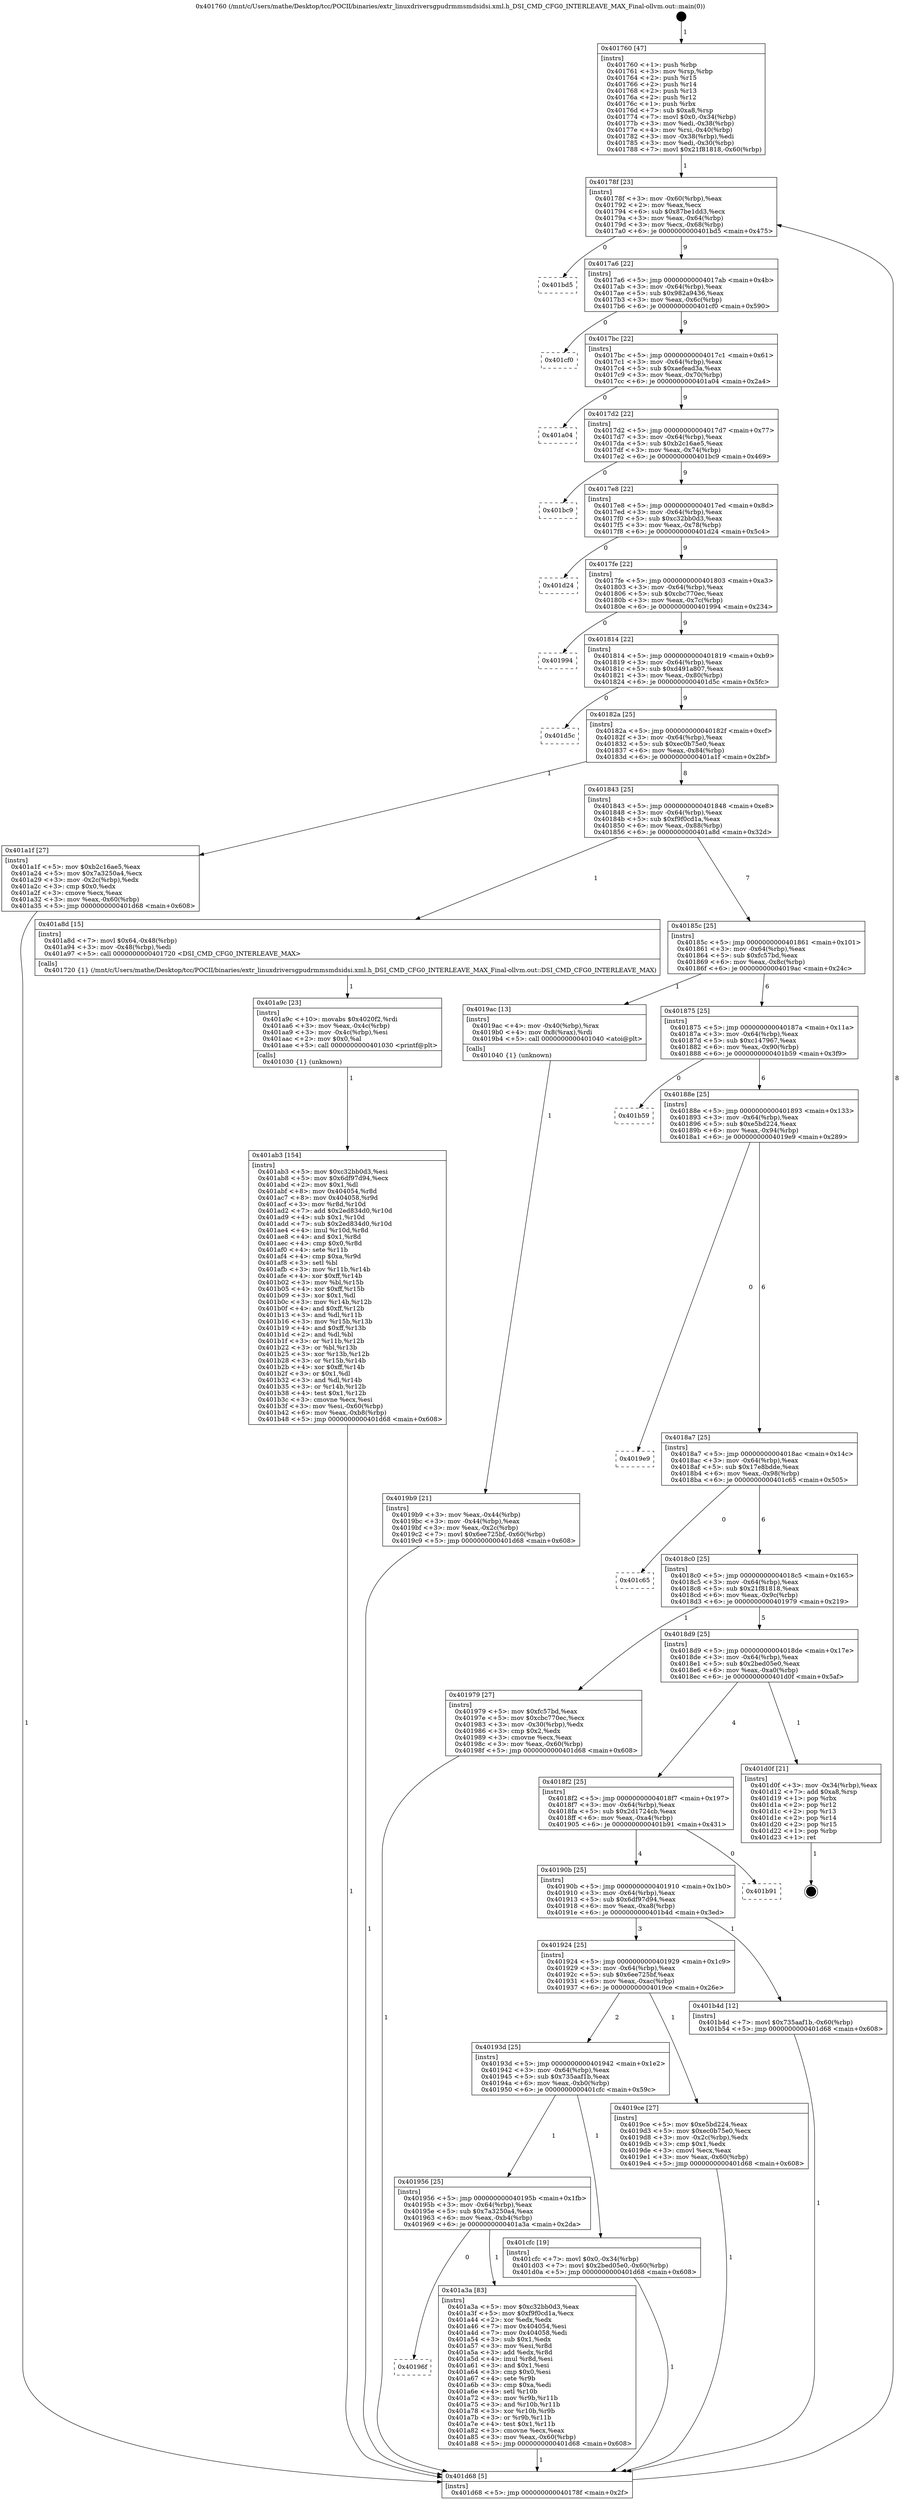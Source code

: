 digraph "0x401760" {
  label = "0x401760 (/mnt/c/Users/mathe/Desktop/tcc/POCII/binaries/extr_linuxdriversgpudrmmsmdsidsi.xml.h_DSI_CMD_CFG0_INTERLEAVE_MAX_Final-ollvm.out::main(0))"
  labelloc = "t"
  node[shape=record]

  Entry [label="",width=0.3,height=0.3,shape=circle,fillcolor=black,style=filled]
  "0x40178f" [label="{
     0x40178f [23]\l
     | [instrs]\l
     &nbsp;&nbsp;0x40178f \<+3\>: mov -0x60(%rbp),%eax\l
     &nbsp;&nbsp;0x401792 \<+2\>: mov %eax,%ecx\l
     &nbsp;&nbsp;0x401794 \<+6\>: sub $0x87be1dd3,%ecx\l
     &nbsp;&nbsp;0x40179a \<+3\>: mov %eax,-0x64(%rbp)\l
     &nbsp;&nbsp;0x40179d \<+3\>: mov %ecx,-0x68(%rbp)\l
     &nbsp;&nbsp;0x4017a0 \<+6\>: je 0000000000401bd5 \<main+0x475\>\l
  }"]
  "0x401bd5" [label="{
     0x401bd5\l
  }", style=dashed]
  "0x4017a6" [label="{
     0x4017a6 [22]\l
     | [instrs]\l
     &nbsp;&nbsp;0x4017a6 \<+5\>: jmp 00000000004017ab \<main+0x4b\>\l
     &nbsp;&nbsp;0x4017ab \<+3\>: mov -0x64(%rbp),%eax\l
     &nbsp;&nbsp;0x4017ae \<+5\>: sub $0x982a9436,%eax\l
     &nbsp;&nbsp;0x4017b3 \<+3\>: mov %eax,-0x6c(%rbp)\l
     &nbsp;&nbsp;0x4017b6 \<+6\>: je 0000000000401cf0 \<main+0x590\>\l
  }"]
  Exit [label="",width=0.3,height=0.3,shape=circle,fillcolor=black,style=filled,peripheries=2]
  "0x401cf0" [label="{
     0x401cf0\l
  }", style=dashed]
  "0x4017bc" [label="{
     0x4017bc [22]\l
     | [instrs]\l
     &nbsp;&nbsp;0x4017bc \<+5\>: jmp 00000000004017c1 \<main+0x61\>\l
     &nbsp;&nbsp;0x4017c1 \<+3\>: mov -0x64(%rbp),%eax\l
     &nbsp;&nbsp;0x4017c4 \<+5\>: sub $0xaefead3a,%eax\l
     &nbsp;&nbsp;0x4017c9 \<+3\>: mov %eax,-0x70(%rbp)\l
     &nbsp;&nbsp;0x4017cc \<+6\>: je 0000000000401a04 \<main+0x2a4\>\l
  }"]
  "0x401ab3" [label="{
     0x401ab3 [154]\l
     | [instrs]\l
     &nbsp;&nbsp;0x401ab3 \<+5\>: mov $0xc32bb0d3,%esi\l
     &nbsp;&nbsp;0x401ab8 \<+5\>: mov $0x6df97d94,%ecx\l
     &nbsp;&nbsp;0x401abd \<+2\>: mov $0x1,%dl\l
     &nbsp;&nbsp;0x401abf \<+8\>: mov 0x404054,%r8d\l
     &nbsp;&nbsp;0x401ac7 \<+8\>: mov 0x404058,%r9d\l
     &nbsp;&nbsp;0x401acf \<+3\>: mov %r8d,%r10d\l
     &nbsp;&nbsp;0x401ad2 \<+7\>: add $0x2ed834d0,%r10d\l
     &nbsp;&nbsp;0x401ad9 \<+4\>: sub $0x1,%r10d\l
     &nbsp;&nbsp;0x401add \<+7\>: sub $0x2ed834d0,%r10d\l
     &nbsp;&nbsp;0x401ae4 \<+4\>: imul %r10d,%r8d\l
     &nbsp;&nbsp;0x401ae8 \<+4\>: and $0x1,%r8d\l
     &nbsp;&nbsp;0x401aec \<+4\>: cmp $0x0,%r8d\l
     &nbsp;&nbsp;0x401af0 \<+4\>: sete %r11b\l
     &nbsp;&nbsp;0x401af4 \<+4\>: cmp $0xa,%r9d\l
     &nbsp;&nbsp;0x401af8 \<+3\>: setl %bl\l
     &nbsp;&nbsp;0x401afb \<+3\>: mov %r11b,%r14b\l
     &nbsp;&nbsp;0x401afe \<+4\>: xor $0xff,%r14b\l
     &nbsp;&nbsp;0x401b02 \<+3\>: mov %bl,%r15b\l
     &nbsp;&nbsp;0x401b05 \<+4\>: xor $0xff,%r15b\l
     &nbsp;&nbsp;0x401b09 \<+3\>: xor $0x1,%dl\l
     &nbsp;&nbsp;0x401b0c \<+3\>: mov %r14b,%r12b\l
     &nbsp;&nbsp;0x401b0f \<+4\>: and $0xff,%r12b\l
     &nbsp;&nbsp;0x401b13 \<+3\>: and %dl,%r11b\l
     &nbsp;&nbsp;0x401b16 \<+3\>: mov %r15b,%r13b\l
     &nbsp;&nbsp;0x401b19 \<+4\>: and $0xff,%r13b\l
     &nbsp;&nbsp;0x401b1d \<+2\>: and %dl,%bl\l
     &nbsp;&nbsp;0x401b1f \<+3\>: or %r11b,%r12b\l
     &nbsp;&nbsp;0x401b22 \<+3\>: or %bl,%r13b\l
     &nbsp;&nbsp;0x401b25 \<+3\>: xor %r13b,%r12b\l
     &nbsp;&nbsp;0x401b28 \<+3\>: or %r15b,%r14b\l
     &nbsp;&nbsp;0x401b2b \<+4\>: xor $0xff,%r14b\l
     &nbsp;&nbsp;0x401b2f \<+3\>: or $0x1,%dl\l
     &nbsp;&nbsp;0x401b32 \<+3\>: and %dl,%r14b\l
     &nbsp;&nbsp;0x401b35 \<+3\>: or %r14b,%r12b\l
     &nbsp;&nbsp;0x401b38 \<+4\>: test $0x1,%r12b\l
     &nbsp;&nbsp;0x401b3c \<+3\>: cmovne %ecx,%esi\l
     &nbsp;&nbsp;0x401b3f \<+3\>: mov %esi,-0x60(%rbp)\l
     &nbsp;&nbsp;0x401b42 \<+6\>: mov %eax,-0xb8(%rbp)\l
     &nbsp;&nbsp;0x401b48 \<+5\>: jmp 0000000000401d68 \<main+0x608\>\l
  }"]
  "0x401a04" [label="{
     0x401a04\l
  }", style=dashed]
  "0x4017d2" [label="{
     0x4017d2 [22]\l
     | [instrs]\l
     &nbsp;&nbsp;0x4017d2 \<+5\>: jmp 00000000004017d7 \<main+0x77\>\l
     &nbsp;&nbsp;0x4017d7 \<+3\>: mov -0x64(%rbp),%eax\l
     &nbsp;&nbsp;0x4017da \<+5\>: sub $0xb2c16ae5,%eax\l
     &nbsp;&nbsp;0x4017df \<+3\>: mov %eax,-0x74(%rbp)\l
     &nbsp;&nbsp;0x4017e2 \<+6\>: je 0000000000401bc9 \<main+0x469\>\l
  }"]
  "0x401a9c" [label="{
     0x401a9c [23]\l
     | [instrs]\l
     &nbsp;&nbsp;0x401a9c \<+10\>: movabs $0x4020f2,%rdi\l
     &nbsp;&nbsp;0x401aa6 \<+3\>: mov %eax,-0x4c(%rbp)\l
     &nbsp;&nbsp;0x401aa9 \<+3\>: mov -0x4c(%rbp),%esi\l
     &nbsp;&nbsp;0x401aac \<+2\>: mov $0x0,%al\l
     &nbsp;&nbsp;0x401aae \<+5\>: call 0000000000401030 \<printf@plt\>\l
     | [calls]\l
     &nbsp;&nbsp;0x401030 \{1\} (unknown)\l
  }"]
  "0x401bc9" [label="{
     0x401bc9\l
  }", style=dashed]
  "0x4017e8" [label="{
     0x4017e8 [22]\l
     | [instrs]\l
     &nbsp;&nbsp;0x4017e8 \<+5\>: jmp 00000000004017ed \<main+0x8d\>\l
     &nbsp;&nbsp;0x4017ed \<+3\>: mov -0x64(%rbp),%eax\l
     &nbsp;&nbsp;0x4017f0 \<+5\>: sub $0xc32bb0d3,%eax\l
     &nbsp;&nbsp;0x4017f5 \<+3\>: mov %eax,-0x78(%rbp)\l
     &nbsp;&nbsp;0x4017f8 \<+6\>: je 0000000000401d24 \<main+0x5c4\>\l
  }"]
  "0x40196f" [label="{
     0x40196f\l
  }", style=dashed]
  "0x401d24" [label="{
     0x401d24\l
  }", style=dashed]
  "0x4017fe" [label="{
     0x4017fe [22]\l
     | [instrs]\l
     &nbsp;&nbsp;0x4017fe \<+5\>: jmp 0000000000401803 \<main+0xa3\>\l
     &nbsp;&nbsp;0x401803 \<+3\>: mov -0x64(%rbp),%eax\l
     &nbsp;&nbsp;0x401806 \<+5\>: sub $0xcbc770ec,%eax\l
     &nbsp;&nbsp;0x40180b \<+3\>: mov %eax,-0x7c(%rbp)\l
     &nbsp;&nbsp;0x40180e \<+6\>: je 0000000000401994 \<main+0x234\>\l
  }"]
  "0x401a3a" [label="{
     0x401a3a [83]\l
     | [instrs]\l
     &nbsp;&nbsp;0x401a3a \<+5\>: mov $0xc32bb0d3,%eax\l
     &nbsp;&nbsp;0x401a3f \<+5\>: mov $0xf9f0cd1a,%ecx\l
     &nbsp;&nbsp;0x401a44 \<+2\>: xor %edx,%edx\l
     &nbsp;&nbsp;0x401a46 \<+7\>: mov 0x404054,%esi\l
     &nbsp;&nbsp;0x401a4d \<+7\>: mov 0x404058,%edi\l
     &nbsp;&nbsp;0x401a54 \<+3\>: sub $0x1,%edx\l
     &nbsp;&nbsp;0x401a57 \<+3\>: mov %esi,%r8d\l
     &nbsp;&nbsp;0x401a5a \<+3\>: add %edx,%r8d\l
     &nbsp;&nbsp;0x401a5d \<+4\>: imul %r8d,%esi\l
     &nbsp;&nbsp;0x401a61 \<+3\>: and $0x1,%esi\l
     &nbsp;&nbsp;0x401a64 \<+3\>: cmp $0x0,%esi\l
     &nbsp;&nbsp;0x401a67 \<+4\>: sete %r9b\l
     &nbsp;&nbsp;0x401a6b \<+3\>: cmp $0xa,%edi\l
     &nbsp;&nbsp;0x401a6e \<+4\>: setl %r10b\l
     &nbsp;&nbsp;0x401a72 \<+3\>: mov %r9b,%r11b\l
     &nbsp;&nbsp;0x401a75 \<+3\>: and %r10b,%r11b\l
     &nbsp;&nbsp;0x401a78 \<+3\>: xor %r10b,%r9b\l
     &nbsp;&nbsp;0x401a7b \<+3\>: or %r9b,%r11b\l
     &nbsp;&nbsp;0x401a7e \<+4\>: test $0x1,%r11b\l
     &nbsp;&nbsp;0x401a82 \<+3\>: cmovne %ecx,%eax\l
     &nbsp;&nbsp;0x401a85 \<+3\>: mov %eax,-0x60(%rbp)\l
     &nbsp;&nbsp;0x401a88 \<+5\>: jmp 0000000000401d68 \<main+0x608\>\l
  }"]
  "0x401994" [label="{
     0x401994\l
  }", style=dashed]
  "0x401814" [label="{
     0x401814 [22]\l
     | [instrs]\l
     &nbsp;&nbsp;0x401814 \<+5\>: jmp 0000000000401819 \<main+0xb9\>\l
     &nbsp;&nbsp;0x401819 \<+3\>: mov -0x64(%rbp),%eax\l
     &nbsp;&nbsp;0x40181c \<+5\>: sub $0xd491a807,%eax\l
     &nbsp;&nbsp;0x401821 \<+3\>: mov %eax,-0x80(%rbp)\l
     &nbsp;&nbsp;0x401824 \<+6\>: je 0000000000401d5c \<main+0x5fc\>\l
  }"]
  "0x401956" [label="{
     0x401956 [25]\l
     | [instrs]\l
     &nbsp;&nbsp;0x401956 \<+5\>: jmp 000000000040195b \<main+0x1fb\>\l
     &nbsp;&nbsp;0x40195b \<+3\>: mov -0x64(%rbp),%eax\l
     &nbsp;&nbsp;0x40195e \<+5\>: sub $0x7a3250a4,%eax\l
     &nbsp;&nbsp;0x401963 \<+6\>: mov %eax,-0xb4(%rbp)\l
     &nbsp;&nbsp;0x401969 \<+6\>: je 0000000000401a3a \<main+0x2da\>\l
  }"]
  "0x401d5c" [label="{
     0x401d5c\l
  }", style=dashed]
  "0x40182a" [label="{
     0x40182a [25]\l
     | [instrs]\l
     &nbsp;&nbsp;0x40182a \<+5\>: jmp 000000000040182f \<main+0xcf\>\l
     &nbsp;&nbsp;0x40182f \<+3\>: mov -0x64(%rbp),%eax\l
     &nbsp;&nbsp;0x401832 \<+5\>: sub $0xec0b75e0,%eax\l
     &nbsp;&nbsp;0x401837 \<+6\>: mov %eax,-0x84(%rbp)\l
     &nbsp;&nbsp;0x40183d \<+6\>: je 0000000000401a1f \<main+0x2bf\>\l
  }"]
  "0x401cfc" [label="{
     0x401cfc [19]\l
     | [instrs]\l
     &nbsp;&nbsp;0x401cfc \<+7\>: movl $0x0,-0x34(%rbp)\l
     &nbsp;&nbsp;0x401d03 \<+7\>: movl $0x2bed05e0,-0x60(%rbp)\l
     &nbsp;&nbsp;0x401d0a \<+5\>: jmp 0000000000401d68 \<main+0x608\>\l
  }"]
  "0x401a1f" [label="{
     0x401a1f [27]\l
     | [instrs]\l
     &nbsp;&nbsp;0x401a1f \<+5\>: mov $0xb2c16ae5,%eax\l
     &nbsp;&nbsp;0x401a24 \<+5\>: mov $0x7a3250a4,%ecx\l
     &nbsp;&nbsp;0x401a29 \<+3\>: mov -0x2c(%rbp),%edx\l
     &nbsp;&nbsp;0x401a2c \<+3\>: cmp $0x0,%edx\l
     &nbsp;&nbsp;0x401a2f \<+3\>: cmove %ecx,%eax\l
     &nbsp;&nbsp;0x401a32 \<+3\>: mov %eax,-0x60(%rbp)\l
     &nbsp;&nbsp;0x401a35 \<+5\>: jmp 0000000000401d68 \<main+0x608\>\l
  }"]
  "0x401843" [label="{
     0x401843 [25]\l
     | [instrs]\l
     &nbsp;&nbsp;0x401843 \<+5\>: jmp 0000000000401848 \<main+0xe8\>\l
     &nbsp;&nbsp;0x401848 \<+3\>: mov -0x64(%rbp),%eax\l
     &nbsp;&nbsp;0x40184b \<+5\>: sub $0xf9f0cd1a,%eax\l
     &nbsp;&nbsp;0x401850 \<+6\>: mov %eax,-0x88(%rbp)\l
     &nbsp;&nbsp;0x401856 \<+6\>: je 0000000000401a8d \<main+0x32d\>\l
  }"]
  "0x40193d" [label="{
     0x40193d [25]\l
     | [instrs]\l
     &nbsp;&nbsp;0x40193d \<+5\>: jmp 0000000000401942 \<main+0x1e2\>\l
     &nbsp;&nbsp;0x401942 \<+3\>: mov -0x64(%rbp),%eax\l
     &nbsp;&nbsp;0x401945 \<+5\>: sub $0x735aaf1b,%eax\l
     &nbsp;&nbsp;0x40194a \<+6\>: mov %eax,-0xb0(%rbp)\l
     &nbsp;&nbsp;0x401950 \<+6\>: je 0000000000401cfc \<main+0x59c\>\l
  }"]
  "0x401a8d" [label="{
     0x401a8d [15]\l
     | [instrs]\l
     &nbsp;&nbsp;0x401a8d \<+7\>: movl $0x64,-0x48(%rbp)\l
     &nbsp;&nbsp;0x401a94 \<+3\>: mov -0x48(%rbp),%edi\l
     &nbsp;&nbsp;0x401a97 \<+5\>: call 0000000000401720 \<DSI_CMD_CFG0_INTERLEAVE_MAX\>\l
     | [calls]\l
     &nbsp;&nbsp;0x401720 \{1\} (/mnt/c/Users/mathe/Desktop/tcc/POCII/binaries/extr_linuxdriversgpudrmmsmdsidsi.xml.h_DSI_CMD_CFG0_INTERLEAVE_MAX_Final-ollvm.out::DSI_CMD_CFG0_INTERLEAVE_MAX)\l
  }"]
  "0x40185c" [label="{
     0x40185c [25]\l
     | [instrs]\l
     &nbsp;&nbsp;0x40185c \<+5\>: jmp 0000000000401861 \<main+0x101\>\l
     &nbsp;&nbsp;0x401861 \<+3\>: mov -0x64(%rbp),%eax\l
     &nbsp;&nbsp;0x401864 \<+5\>: sub $0xfc57bd,%eax\l
     &nbsp;&nbsp;0x401869 \<+6\>: mov %eax,-0x8c(%rbp)\l
     &nbsp;&nbsp;0x40186f \<+6\>: je 00000000004019ac \<main+0x24c\>\l
  }"]
  "0x4019ce" [label="{
     0x4019ce [27]\l
     | [instrs]\l
     &nbsp;&nbsp;0x4019ce \<+5\>: mov $0xe5bd224,%eax\l
     &nbsp;&nbsp;0x4019d3 \<+5\>: mov $0xec0b75e0,%ecx\l
     &nbsp;&nbsp;0x4019d8 \<+3\>: mov -0x2c(%rbp),%edx\l
     &nbsp;&nbsp;0x4019db \<+3\>: cmp $0x1,%edx\l
     &nbsp;&nbsp;0x4019de \<+3\>: cmovl %ecx,%eax\l
     &nbsp;&nbsp;0x4019e1 \<+3\>: mov %eax,-0x60(%rbp)\l
     &nbsp;&nbsp;0x4019e4 \<+5\>: jmp 0000000000401d68 \<main+0x608\>\l
  }"]
  "0x4019ac" [label="{
     0x4019ac [13]\l
     | [instrs]\l
     &nbsp;&nbsp;0x4019ac \<+4\>: mov -0x40(%rbp),%rax\l
     &nbsp;&nbsp;0x4019b0 \<+4\>: mov 0x8(%rax),%rdi\l
     &nbsp;&nbsp;0x4019b4 \<+5\>: call 0000000000401040 \<atoi@plt\>\l
     | [calls]\l
     &nbsp;&nbsp;0x401040 \{1\} (unknown)\l
  }"]
  "0x401875" [label="{
     0x401875 [25]\l
     | [instrs]\l
     &nbsp;&nbsp;0x401875 \<+5\>: jmp 000000000040187a \<main+0x11a\>\l
     &nbsp;&nbsp;0x40187a \<+3\>: mov -0x64(%rbp),%eax\l
     &nbsp;&nbsp;0x40187d \<+5\>: sub $0xc147967,%eax\l
     &nbsp;&nbsp;0x401882 \<+6\>: mov %eax,-0x90(%rbp)\l
     &nbsp;&nbsp;0x401888 \<+6\>: je 0000000000401b59 \<main+0x3f9\>\l
  }"]
  "0x401924" [label="{
     0x401924 [25]\l
     | [instrs]\l
     &nbsp;&nbsp;0x401924 \<+5\>: jmp 0000000000401929 \<main+0x1c9\>\l
     &nbsp;&nbsp;0x401929 \<+3\>: mov -0x64(%rbp),%eax\l
     &nbsp;&nbsp;0x40192c \<+5\>: sub $0x6ee725bf,%eax\l
     &nbsp;&nbsp;0x401931 \<+6\>: mov %eax,-0xac(%rbp)\l
     &nbsp;&nbsp;0x401937 \<+6\>: je 00000000004019ce \<main+0x26e\>\l
  }"]
  "0x401b59" [label="{
     0x401b59\l
  }", style=dashed]
  "0x40188e" [label="{
     0x40188e [25]\l
     | [instrs]\l
     &nbsp;&nbsp;0x40188e \<+5\>: jmp 0000000000401893 \<main+0x133\>\l
     &nbsp;&nbsp;0x401893 \<+3\>: mov -0x64(%rbp),%eax\l
     &nbsp;&nbsp;0x401896 \<+5\>: sub $0xe5bd224,%eax\l
     &nbsp;&nbsp;0x40189b \<+6\>: mov %eax,-0x94(%rbp)\l
     &nbsp;&nbsp;0x4018a1 \<+6\>: je 00000000004019e9 \<main+0x289\>\l
  }"]
  "0x401b4d" [label="{
     0x401b4d [12]\l
     | [instrs]\l
     &nbsp;&nbsp;0x401b4d \<+7\>: movl $0x735aaf1b,-0x60(%rbp)\l
     &nbsp;&nbsp;0x401b54 \<+5\>: jmp 0000000000401d68 \<main+0x608\>\l
  }"]
  "0x4019e9" [label="{
     0x4019e9\l
  }", style=dashed]
  "0x4018a7" [label="{
     0x4018a7 [25]\l
     | [instrs]\l
     &nbsp;&nbsp;0x4018a7 \<+5\>: jmp 00000000004018ac \<main+0x14c\>\l
     &nbsp;&nbsp;0x4018ac \<+3\>: mov -0x64(%rbp),%eax\l
     &nbsp;&nbsp;0x4018af \<+5\>: sub $0x17e8bdde,%eax\l
     &nbsp;&nbsp;0x4018b4 \<+6\>: mov %eax,-0x98(%rbp)\l
     &nbsp;&nbsp;0x4018ba \<+6\>: je 0000000000401c65 \<main+0x505\>\l
  }"]
  "0x40190b" [label="{
     0x40190b [25]\l
     | [instrs]\l
     &nbsp;&nbsp;0x40190b \<+5\>: jmp 0000000000401910 \<main+0x1b0\>\l
     &nbsp;&nbsp;0x401910 \<+3\>: mov -0x64(%rbp),%eax\l
     &nbsp;&nbsp;0x401913 \<+5\>: sub $0x6df97d94,%eax\l
     &nbsp;&nbsp;0x401918 \<+6\>: mov %eax,-0xa8(%rbp)\l
     &nbsp;&nbsp;0x40191e \<+6\>: je 0000000000401b4d \<main+0x3ed\>\l
  }"]
  "0x401c65" [label="{
     0x401c65\l
  }", style=dashed]
  "0x4018c0" [label="{
     0x4018c0 [25]\l
     | [instrs]\l
     &nbsp;&nbsp;0x4018c0 \<+5\>: jmp 00000000004018c5 \<main+0x165\>\l
     &nbsp;&nbsp;0x4018c5 \<+3\>: mov -0x64(%rbp),%eax\l
     &nbsp;&nbsp;0x4018c8 \<+5\>: sub $0x21f81818,%eax\l
     &nbsp;&nbsp;0x4018cd \<+6\>: mov %eax,-0x9c(%rbp)\l
     &nbsp;&nbsp;0x4018d3 \<+6\>: je 0000000000401979 \<main+0x219\>\l
  }"]
  "0x401b91" [label="{
     0x401b91\l
  }", style=dashed]
  "0x401979" [label="{
     0x401979 [27]\l
     | [instrs]\l
     &nbsp;&nbsp;0x401979 \<+5\>: mov $0xfc57bd,%eax\l
     &nbsp;&nbsp;0x40197e \<+5\>: mov $0xcbc770ec,%ecx\l
     &nbsp;&nbsp;0x401983 \<+3\>: mov -0x30(%rbp),%edx\l
     &nbsp;&nbsp;0x401986 \<+3\>: cmp $0x2,%edx\l
     &nbsp;&nbsp;0x401989 \<+3\>: cmovne %ecx,%eax\l
     &nbsp;&nbsp;0x40198c \<+3\>: mov %eax,-0x60(%rbp)\l
     &nbsp;&nbsp;0x40198f \<+5\>: jmp 0000000000401d68 \<main+0x608\>\l
  }"]
  "0x4018d9" [label="{
     0x4018d9 [25]\l
     | [instrs]\l
     &nbsp;&nbsp;0x4018d9 \<+5\>: jmp 00000000004018de \<main+0x17e\>\l
     &nbsp;&nbsp;0x4018de \<+3\>: mov -0x64(%rbp),%eax\l
     &nbsp;&nbsp;0x4018e1 \<+5\>: sub $0x2bed05e0,%eax\l
     &nbsp;&nbsp;0x4018e6 \<+6\>: mov %eax,-0xa0(%rbp)\l
     &nbsp;&nbsp;0x4018ec \<+6\>: je 0000000000401d0f \<main+0x5af\>\l
  }"]
  "0x401d68" [label="{
     0x401d68 [5]\l
     | [instrs]\l
     &nbsp;&nbsp;0x401d68 \<+5\>: jmp 000000000040178f \<main+0x2f\>\l
  }"]
  "0x401760" [label="{
     0x401760 [47]\l
     | [instrs]\l
     &nbsp;&nbsp;0x401760 \<+1\>: push %rbp\l
     &nbsp;&nbsp;0x401761 \<+3\>: mov %rsp,%rbp\l
     &nbsp;&nbsp;0x401764 \<+2\>: push %r15\l
     &nbsp;&nbsp;0x401766 \<+2\>: push %r14\l
     &nbsp;&nbsp;0x401768 \<+2\>: push %r13\l
     &nbsp;&nbsp;0x40176a \<+2\>: push %r12\l
     &nbsp;&nbsp;0x40176c \<+1\>: push %rbx\l
     &nbsp;&nbsp;0x40176d \<+7\>: sub $0xa8,%rsp\l
     &nbsp;&nbsp;0x401774 \<+7\>: movl $0x0,-0x34(%rbp)\l
     &nbsp;&nbsp;0x40177b \<+3\>: mov %edi,-0x38(%rbp)\l
     &nbsp;&nbsp;0x40177e \<+4\>: mov %rsi,-0x40(%rbp)\l
     &nbsp;&nbsp;0x401782 \<+3\>: mov -0x38(%rbp),%edi\l
     &nbsp;&nbsp;0x401785 \<+3\>: mov %edi,-0x30(%rbp)\l
     &nbsp;&nbsp;0x401788 \<+7\>: movl $0x21f81818,-0x60(%rbp)\l
  }"]
  "0x4019b9" [label="{
     0x4019b9 [21]\l
     | [instrs]\l
     &nbsp;&nbsp;0x4019b9 \<+3\>: mov %eax,-0x44(%rbp)\l
     &nbsp;&nbsp;0x4019bc \<+3\>: mov -0x44(%rbp),%eax\l
     &nbsp;&nbsp;0x4019bf \<+3\>: mov %eax,-0x2c(%rbp)\l
     &nbsp;&nbsp;0x4019c2 \<+7\>: movl $0x6ee725bf,-0x60(%rbp)\l
     &nbsp;&nbsp;0x4019c9 \<+5\>: jmp 0000000000401d68 \<main+0x608\>\l
  }"]
  "0x4018f2" [label="{
     0x4018f2 [25]\l
     | [instrs]\l
     &nbsp;&nbsp;0x4018f2 \<+5\>: jmp 00000000004018f7 \<main+0x197\>\l
     &nbsp;&nbsp;0x4018f7 \<+3\>: mov -0x64(%rbp),%eax\l
     &nbsp;&nbsp;0x4018fa \<+5\>: sub $0x2d1724cb,%eax\l
     &nbsp;&nbsp;0x4018ff \<+6\>: mov %eax,-0xa4(%rbp)\l
     &nbsp;&nbsp;0x401905 \<+6\>: je 0000000000401b91 \<main+0x431\>\l
  }"]
  "0x401d0f" [label="{
     0x401d0f [21]\l
     | [instrs]\l
     &nbsp;&nbsp;0x401d0f \<+3\>: mov -0x34(%rbp),%eax\l
     &nbsp;&nbsp;0x401d12 \<+7\>: add $0xa8,%rsp\l
     &nbsp;&nbsp;0x401d19 \<+1\>: pop %rbx\l
     &nbsp;&nbsp;0x401d1a \<+2\>: pop %r12\l
     &nbsp;&nbsp;0x401d1c \<+2\>: pop %r13\l
     &nbsp;&nbsp;0x401d1e \<+2\>: pop %r14\l
     &nbsp;&nbsp;0x401d20 \<+2\>: pop %r15\l
     &nbsp;&nbsp;0x401d22 \<+1\>: pop %rbp\l
     &nbsp;&nbsp;0x401d23 \<+1\>: ret\l
  }"]
  Entry -> "0x401760" [label=" 1"]
  "0x40178f" -> "0x401bd5" [label=" 0"]
  "0x40178f" -> "0x4017a6" [label=" 9"]
  "0x401d0f" -> Exit [label=" 1"]
  "0x4017a6" -> "0x401cf0" [label=" 0"]
  "0x4017a6" -> "0x4017bc" [label=" 9"]
  "0x401cfc" -> "0x401d68" [label=" 1"]
  "0x4017bc" -> "0x401a04" [label=" 0"]
  "0x4017bc" -> "0x4017d2" [label=" 9"]
  "0x401b4d" -> "0x401d68" [label=" 1"]
  "0x4017d2" -> "0x401bc9" [label=" 0"]
  "0x4017d2" -> "0x4017e8" [label=" 9"]
  "0x401ab3" -> "0x401d68" [label=" 1"]
  "0x4017e8" -> "0x401d24" [label=" 0"]
  "0x4017e8" -> "0x4017fe" [label=" 9"]
  "0x401a9c" -> "0x401ab3" [label=" 1"]
  "0x4017fe" -> "0x401994" [label=" 0"]
  "0x4017fe" -> "0x401814" [label=" 9"]
  "0x401a8d" -> "0x401a9c" [label=" 1"]
  "0x401814" -> "0x401d5c" [label=" 0"]
  "0x401814" -> "0x40182a" [label=" 9"]
  "0x401956" -> "0x40196f" [label=" 0"]
  "0x40182a" -> "0x401a1f" [label=" 1"]
  "0x40182a" -> "0x401843" [label=" 8"]
  "0x401956" -> "0x401a3a" [label=" 1"]
  "0x401843" -> "0x401a8d" [label=" 1"]
  "0x401843" -> "0x40185c" [label=" 7"]
  "0x40193d" -> "0x401956" [label=" 1"]
  "0x40185c" -> "0x4019ac" [label=" 1"]
  "0x40185c" -> "0x401875" [label=" 6"]
  "0x40193d" -> "0x401cfc" [label=" 1"]
  "0x401875" -> "0x401b59" [label=" 0"]
  "0x401875" -> "0x40188e" [label=" 6"]
  "0x401a1f" -> "0x401d68" [label=" 1"]
  "0x40188e" -> "0x4019e9" [label=" 0"]
  "0x40188e" -> "0x4018a7" [label=" 6"]
  "0x4019ce" -> "0x401d68" [label=" 1"]
  "0x4018a7" -> "0x401c65" [label=" 0"]
  "0x4018a7" -> "0x4018c0" [label=" 6"]
  "0x401924" -> "0x4019ce" [label=" 1"]
  "0x4018c0" -> "0x401979" [label=" 1"]
  "0x4018c0" -> "0x4018d9" [label=" 5"]
  "0x401979" -> "0x401d68" [label=" 1"]
  "0x401760" -> "0x40178f" [label=" 1"]
  "0x401d68" -> "0x40178f" [label=" 8"]
  "0x4019ac" -> "0x4019b9" [label=" 1"]
  "0x4019b9" -> "0x401d68" [label=" 1"]
  "0x401a3a" -> "0x401d68" [label=" 1"]
  "0x4018d9" -> "0x401d0f" [label=" 1"]
  "0x4018d9" -> "0x4018f2" [label=" 4"]
  "0x40190b" -> "0x401924" [label=" 3"]
  "0x4018f2" -> "0x401b91" [label=" 0"]
  "0x4018f2" -> "0x40190b" [label=" 4"]
  "0x401924" -> "0x40193d" [label=" 2"]
  "0x40190b" -> "0x401b4d" [label=" 1"]
}
